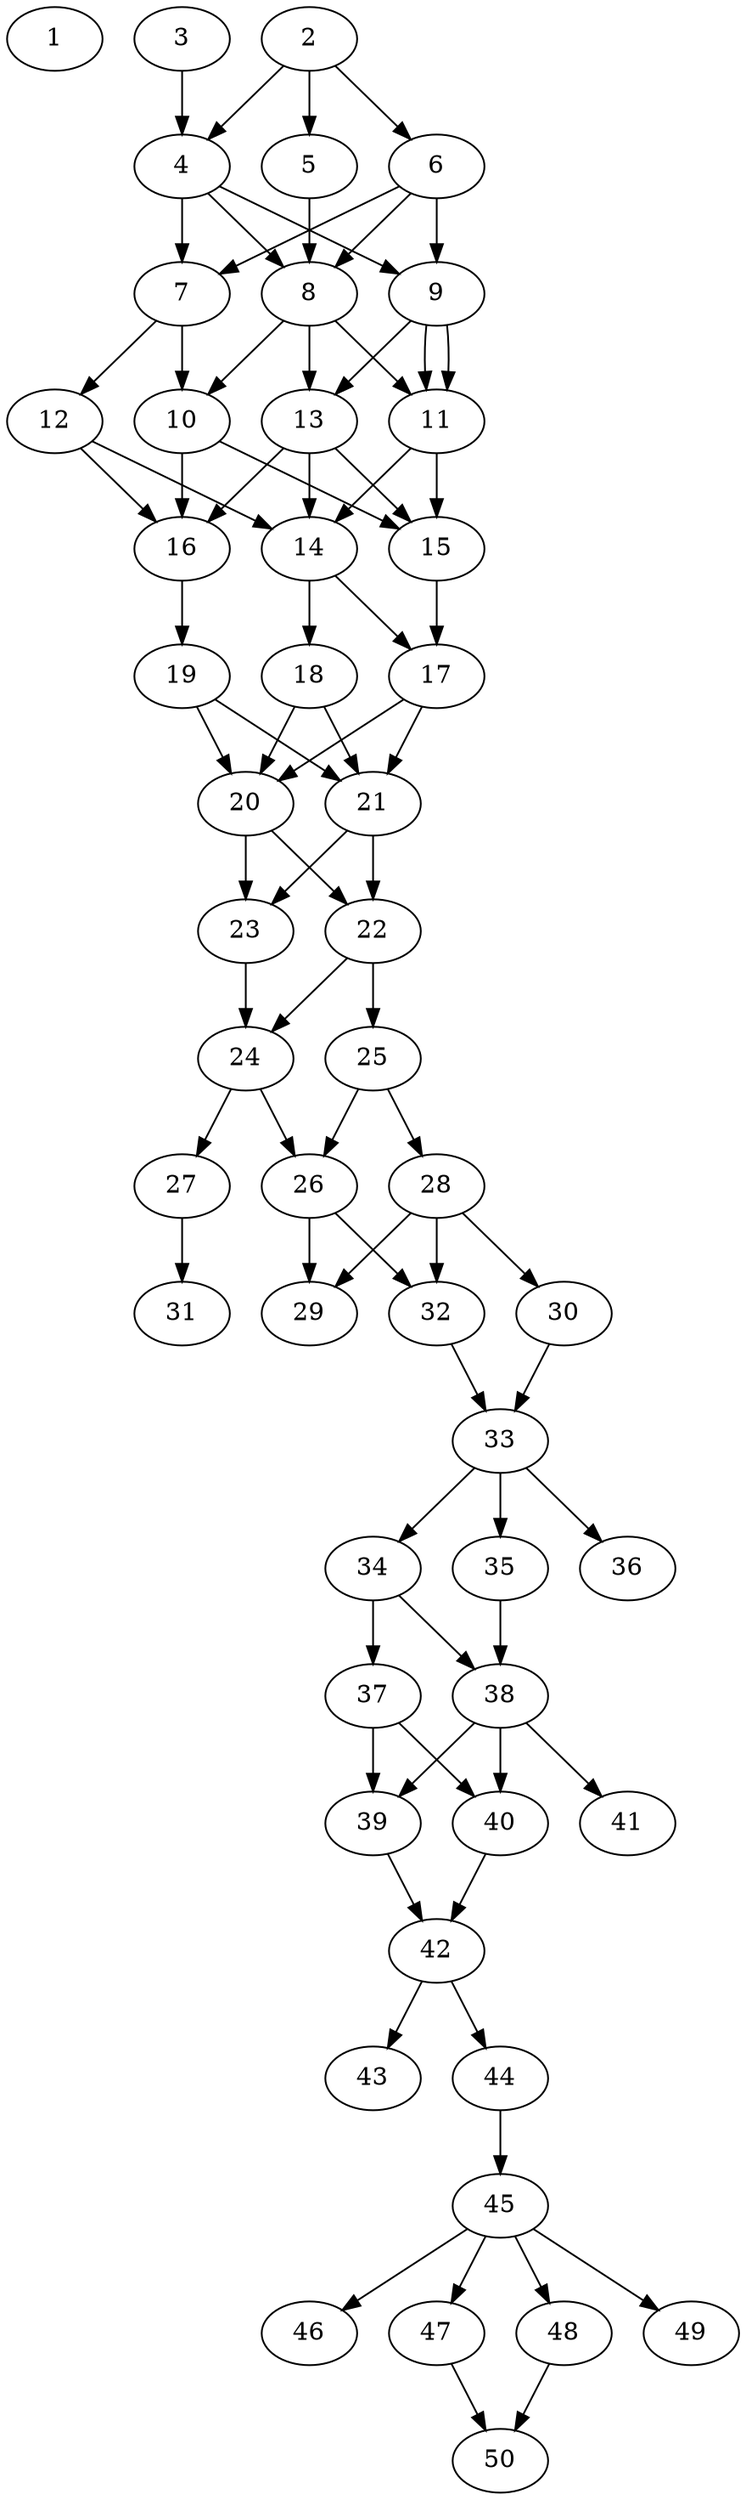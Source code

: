 // DAG automatically generated by daggen at Thu Oct  3 14:07:57 2019
// ./daggen --dot -n 50 --ccr 0.5 --fat 0.3 --regular 0.5 --density 0.7 --mindata 5242880 --maxdata 52428800 
digraph G {
  1 [size="62466048", alpha="0.13", expect_size="31233024"] 
  2 [size="100362240", alpha="0.19", expect_size="50181120"] 
  2 -> 4 [size ="50181120"]
  2 -> 5 [size ="50181120"]
  2 -> 6 [size ="50181120"]
  3 [size="32702464", alpha="0.10", expect_size="16351232"] 
  3 -> 4 [size ="16351232"]
  4 [size="80666624", alpha="0.06", expect_size="40333312"] 
  4 -> 7 [size ="40333312"]
  4 -> 8 [size ="40333312"]
  4 -> 9 [size ="40333312"]
  5 [size="37132288", alpha="0.06", expect_size="18566144"] 
  5 -> 8 [size ="18566144"]
  6 [size="88025088", alpha="0.11", expect_size="44012544"] 
  6 -> 7 [size ="44012544"]
  6 -> 8 [size ="44012544"]
  6 -> 9 [size ="44012544"]
  7 [size="103854080", alpha="0.07", expect_size="51927040"] 
  7 -> 10 [size ="51927040"]
  7 -> 12 [size ="51927040"]
  8 [size="98428928", alpha="0.03", expect_size="49214464"] 
  8 -> 10 [size ="49214464"]
  8 -> 11 [size ="49214464"]
  8 -> 13 [size ="49214464"]
  9 [size="48017408", alpha="0.03", expect_size="24008704"] 
  9 -> 11 [size ="24008704"]
  9 -> 11 [size ="24008704"]
  9 -> 13 [size ="24008704"]
  10 [size="73893888", alpha="0.02", expect_size="36946944"] 
  10 -> 15 [size ="36946944"]
  10 -> 16 [size ="36946944"]
  11 [size="72132608", alpha="0.01", expect_size="36066304"] 
  11 -> 14 [size ="36066304"]
  11 -> 15 [size ="36066304"]
  12 [size="38311936", alpha="0.10", expect_size="19155968"] 
  12 -> 14 [size ="19155968"]
  12 -> 16 [size ="19155968"]
  13 [size="34269184", alpha="0.10", expect_size="17134592"] 
  13 -> 14 [size ="17134592"]
  13 -> 15 [size ="17134592"]
  13 -> 16 [size ="17134592"]
  14 [size="80283648", alpha="0.09", expect_size="40141824"] 
  14 -> 17 [size ="40141824"]
  14 -> 18 [size ="40141824"]
  15 [size="16136192", alpha="0.20", expect_size="8068096"] 
  15 -> 17 [size ="8068096"]
  16 [size="43610112", alpha="0.02", expect_size="21805056"] 
  16 -> 19 [size ="21805056"]
  17 [size="95692800", alpha="0.10", expect_size="47846400"] 
  17 -> 20 [size ="47846400"]
  17 -> 21 [size ="47846400"]
  18 [size="32790528", alpha="0.19", expect_size="16395264"] 
  18 -> 20 [size ="16395264"]
  18 -> 21 [size ="16395264"]
  19 [size="46647296", alpha="0.02", expect_size="23323648"] 
  19 -> 20 [size ="23323648"]
  19 -> 21 [size ="23323648"]
  20 [size="62562304", alpha="0.08", expect_size="31281152"] 
  20 -> 22 [size ="31281152"]
  20 -> 23 [size ="31281152"]
  21 [size="73910272", alpha="0.05", expect_size="36955136"] 
  21 -> 22 [size ="36955136"]
  21 -> 23 [size ="36955136"]
  22 [size="79820800", alpha="0.01", expect_size="39910400"] 
  22 -> 24 [size ="39910400"]
  22 -> 25 [size ="39910400"]
  23 [size="34537472", alpha="0.01", expect_size="17268736"] 
  23 -> 24 [size ="17268736"]
  24 [size="80537600", alpha="0.17", expect_size="40268800"] 
  24 -> 26 [size ="40268800"]
  24 -> 27 [size ="40268800"]
  25 [size="28434432", alpha="0.18", expect_size="14217216"] 
  25 -> 26 [size ="14217216"]
  25 -> 28 [size ="14217216"]
  26 [size="27418624", alpha="0.15", expect_size="13709312"] 
  26 -> 29 [size ="13709312"]
  26 -> 32 [size ="13709312"]
  27 [size="36503552", alpha="0.13", expect_size="18251776"] 
  27 -> 31 [size ="18251776"]
  28 [size="82763776", alpha="0.08", expect_size="41381888"] 
  28 -> 29 [size ="41381888"]
  28 -> 30 [size ="41381888"]
  28 -> 32 [size ="41381888"]
  29 [size="79419392", alpha="0.12", expect_size="39709696"] 
  30 [size="89708544", alpha="0.10", expect_size="44854272"] 
  30 -> 33 [size ="44854272"]
  31 [size="32946176", alpha="0.00", expect_size="16473088"] 
  32 [size="55480320", alpha="0.16", expect_size="27740160"] 
  32 -> 33 [size ="27740160"]
  33 [size="58449920", alpha="0.18", expect_size="29224960"] 
  33 -> 34 [size ="29224960"]
  33 -> 35 [size ="29224960"]
  33 -> 36 [size ="29224960"]
  34 [size="64069632", alpha="0.14", expect_size="32034816"] 
  34 -> 37 [size ="32034816"]
  34 -> 38 [size ="32034816"]
  35 [size="48148480", alpha="0.11", expect_size="24074240"] 
  35 -> 38 [size ="24074240"]
  36 [size="37337088", alpha="0.16", expect_size="18668544"] 
  37 [size="14802944", alpha="0.18", expect_size="7401472"] 
  37 -> 39 [size ="7401472"]
  37 -> 40 [size ="7401472"]
  38 [size="73914368", alpha="0.05", expect_size="36957184"] 
  38 -> 39 [size ="36957184"]
  38 -> 40 [size ="36957184"]
  38 -> 41 [size ="36957184"]
  39 [size="19501056", alpha="0.20", expect_size="9750528"] 
  39 -> 42 [size ="9750528"]
  40 [size="77840384", alpha="0.06", expect_size="38920192"] 
  40 -> 42 [size ="38920192"]
  41 [size="29227008", alpha="0.05", expect_size="14613504"] 
  42 [size="29679616", alpha="0.19", expect_size="14839808"] 
  42 -> 43 [size ="14839808"]
  42 -> 44 [size ="14839808"]
  43 [size="12652544", alpha="0.18", expect_size="6326272"] 
  44 [size="96305152", alpha="0.12", expect_size="48152576"] 
  44 -> 45 [size ="48152576"]
  45 [size="67319808", alpha="0.10", expect_size="33659904"] 
  45 -> 46 [size ="33659904"]
  45 -> 47 [size ="33659904"]
  45 -> 48 [size ="33659904"]
  45 -> 49 [size ="33659904"]
  46 [size="25718784", alpha="0.11", expect_size="12859392"] 
  47 [size="99002368", alpha="0.18", expect_size="49501184"] 
  47 -> 50 [size ="49501184"]
  48 [size="89260032", alpha="0.20", expect_size="44630016"] 
  48 -> 50 [size ="44630016"]
  49 [size="18800640", alpha="0.17", expect_size="9400320"] 
  50 [size="18155520", alpha="0.10", expect_size="9077760"] 
}
